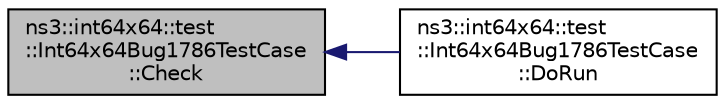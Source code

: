 digraph "ns3::int64x64::test::Int64x64Bug1786TestCase::Check"
{
  edge [fontname="Helvetica",fontsize="10",labelfontname="Helvetica",labelfontsize="10"];
  node [fontname="Helvetica",fontsize="10",shape=record];
  rankdir="LR";
  Node1 [label="ns3::int64x64::test\l::Int64x64Bug1786TestCase\l::Check",height=0.2,width=0.4,color="black", fillcolor="grey75", style="filled", fontcolor="black"];
  Node1 -> Node2 [dir="back",color="midnightblue",fontsize="10",style="solid"];
  Node2 [label="ns3::int64x64::test\l::Int64x64Bug1786TestCase\l::DoRun",height=0.2,width=0.4,color="black", fillcolor="white", style="filled",URL="$d0/d35/classns3_1_1int64x64_1_1test_1_1Int64x64Bug1786TestCase.html#ad809fe2f4356ebcb13f7205dfd2200b7",tooltip="Implementation to actually run this TestCase. "];
}
